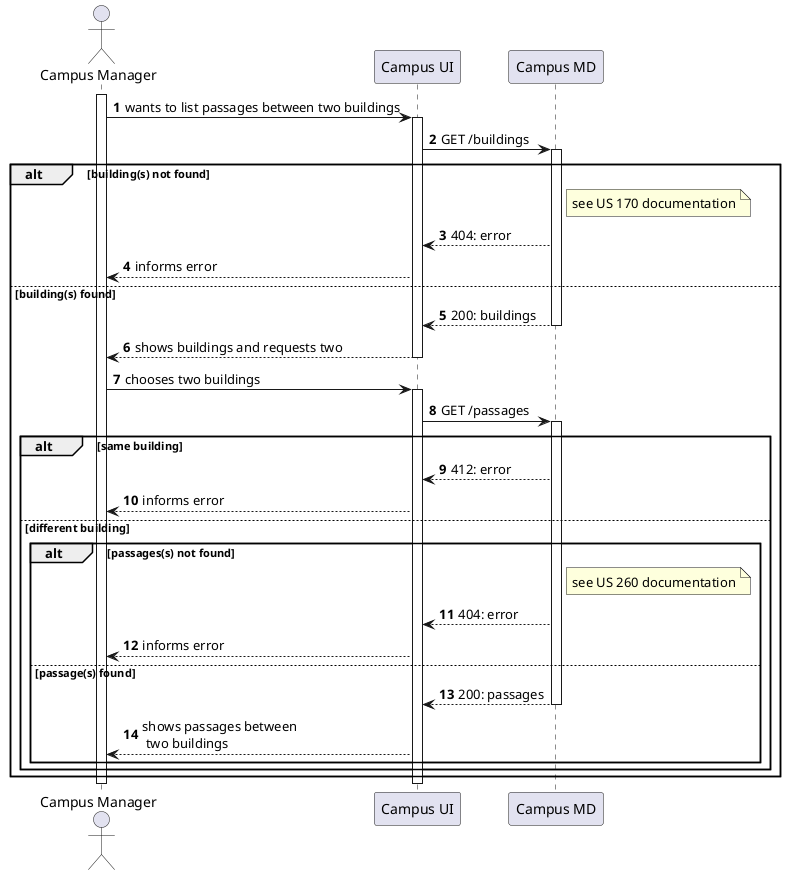 @startuml
autonumber

actor "Campus Manager" as usr

participant "Campus UI" as ui
participant "Campus MD" as md

activate usr
    usr -> ui : wants to list passages between two buildings
    activate ui

        ui -> md : GET /buildings
        alt building(s) not found
            activate md
            note right of md : see US 170 documentation
                md --> ui : 404: error

            ui --> usr : informs error

        else building(s) found
            md --> ui : 200: buildings

            deactivate md
            ui --> usr : shows buildings and requests two
    deactivate ui

    usr -> ui : chooses two buildings
    activate ui
        ui -> md : GET /passages
        activate md


        alt same building
            md --> ui : 412: error
            ui --> usr: informs error
        else different building

        alt passages(s) not found
                note right of md : see US 260 documentation
                md --> ui: 404: error

            ui --> usr : informs error
        else passage(s) found
            md --> ui : 200: passages

            deactivate md
            ui --> usr : shows passages between\n two buildings
            end
        end
    end
    deactivate ui
deactivate usr

@enduml
